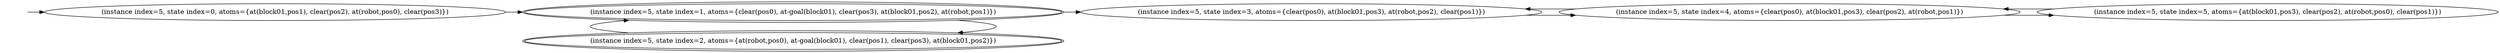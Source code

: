 digraph {
rankdir="LR"
s0[label="(instance index=5, state index=0, atoms={at(block01,pos1), clear(pos2), at(robot,pos0), clear(pos3)})"]
s1[peripheries=2,label="(instance index=5, state index=1, atoms={clear(pos0), at-goal(block01), clear(pos3), at(block01,pos2), at(robot,pos1)})"]
s2[peripheries=2,label="(instance index=5, state index=2, atoms={at(robot,pos0), at-goal(block01), clear(pos1), clear(pos3), at(block01,pos2)})"]
s3[label="(instance index=5, state index=3, atoms={clear(pos0), at(block01,pos3), at(robot,pos2), clear(pos1)})"]
s4[label="(instance index=5, state index=4, atoms={clear(pos0), at(block01,pos3), clear(pos2), at(robot,pos1)})"]
s5[label="(instance index=5, state index=5, atoms={at(block01,pos3), clear(pos2), at(robot,pos0), clear(pos1)})"]
Dangling [ label = "", style = invis ]
{ rank = same; Dangling }
Dangling -> s0
{ rank = same; s0}
{ rank = same; s1,s2}
{ rank = same; s3}
{ rank = same; s4}
{ rank = same; s5}
{
s0->s1
}
{
s1->s3
s1->s2
s2->s1
}
{
s3->s4
}
{
s4->s5
s4->s3
}
{
s5->s4
}
}
